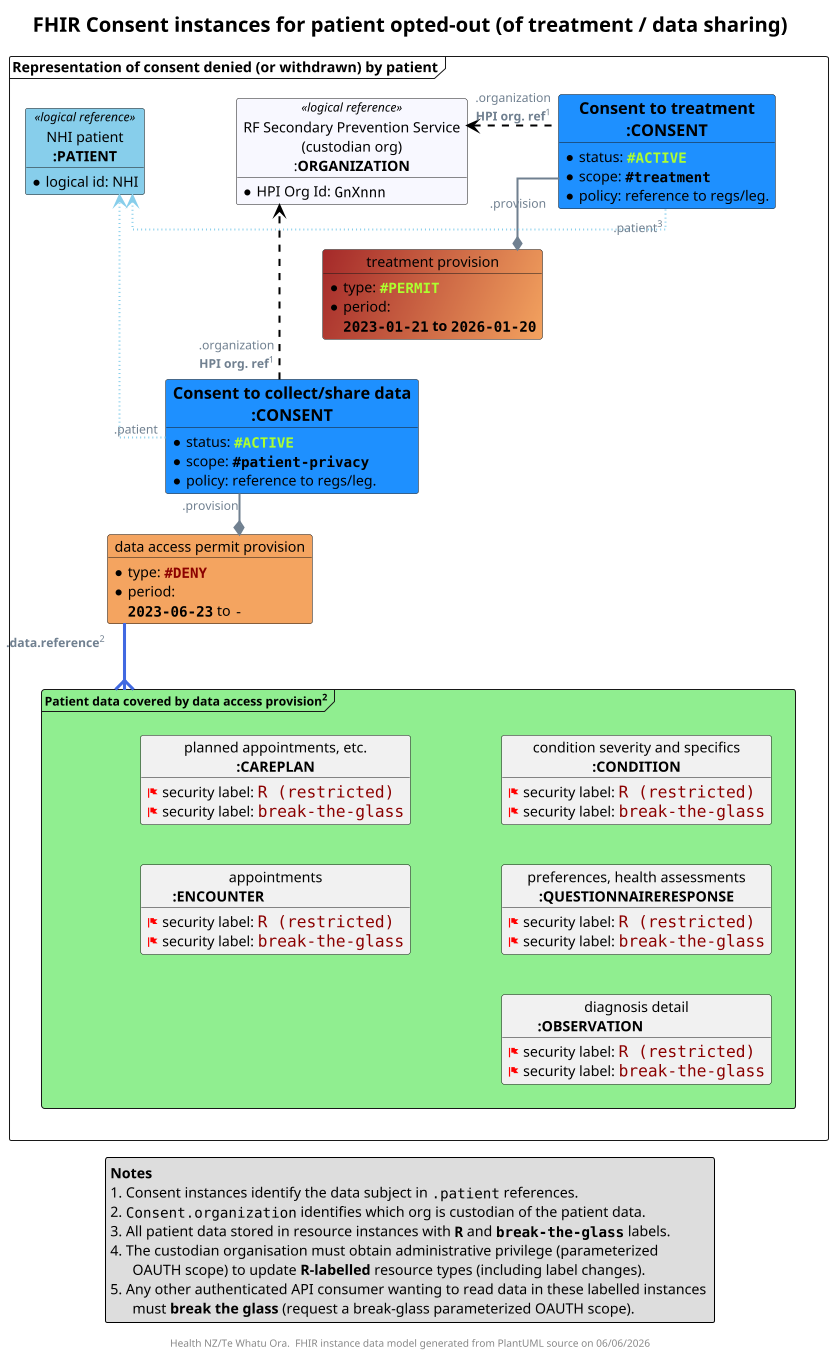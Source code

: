 @startuml obj-FHIR-data-consent-optout

top to bottom direction
skinparam dpi 200
allow_mixing
scale 400 width

skinparam ActivityDiamondBackgroundColor #RoyalBlue
skinparam ArrowColor #SlateGrey   
skinparam ArrowFontColor #RoyalBlue
skinparam ArrowFontColor #SlateGrey  
skinparam ArrowFontSize 12
skinparam ArrowMessageAlignment left
skinparam BoxPadding 10
skinparam linetype ortho
skinparam nodesep 90
skinparam ranksep 40
skinparam roundcorner 5
skinparam sequenceArrowThickness 2
skinparam TitleFontSize 20

' create a object with security label
' usage: $SEC_LABELLED_INSTANCE(R1,"<object name>","<label Id")
!unquoted procedure $SEC_LABELLED_INSTANCE($Alias, $displayText="",$label="")
  object "$displayText" as $Alias {
    <color:Red><&flag> <Color:Black>security label: ""<size:16><color:DarkRed>$label""
  }
!endprocedure

!unquoted procedure $DUAL_SEC_LABELLED_INSTANCE($Alias, $displayText="",$label1="",$label2="")
  object "$displayText" as $Alias {
    <color:Red><&flag> <Color:Black>security label: ""<size:16><color:DarkRed>$label1""
    <color:Red><&flag> <Color:Black>security label: ""<size:16><color:DarkRed>$label2""
  }
!endprocedure

title FHIR Consent instances for patient opted-out (of treatment / data sharing)

frame "Representation of consent denied (or withdrawn) by patient" as F {


  object "<size:16>**Consent to treatment**\n<size:16>**:CONSENT**" as TREATCONSENT #DodgerBlue {
    * status: ""<color:GreenYellow>**#ACTIVE**""
    * scope: ""**#treatment**""
    * policy: reference to regs/leg.
  }

  object "treatment provision" as TP #Brown/SandyBrown  {
    * type: ""<color:GreenYellow>**#PERMIT**""
    * period: 
      **""2023-01-21"" to ""2026-01-20""**
  }

  object "<size:16>**Consent to collect/share data**\n<size:16>**:CONSENT**" as DATACONSENT #DodgerBlue {
    * status: ""<color:GreenYellow>**#ACTIVE**""
    * scope: ""**#patient-privacy**""
    * policy: reference to regs/leg.
  }

  object "data access permit provision" as DAP #SandyBrown  {
    * type: ""<color:DarkRed>**#DENY**""
    * period: 
      ""**2023-06-23**"" to ""-""
  }

  ' resources in other repos
  object "NHI patient\n**:PATIENT**" as PATIENT <<logical reference>> #SkyBlue {
    * logical id: NHI
  }

  object "RF Secondary Prevention Service\n(custodian org)\n:**ORGANIZATION**" as HPI <<logical reference>> #GhostWhite {
    * HPI Org Id: ""GnXnnn""
  }

  frame "<size:12>Patient data covered by data access provision<sup>2</sup>" as COVERED #LightGreen {
    $DUAL_SEC_LABELLED_INSTANCE(R1,"planned appointments, etc.\n<size:14>**:CAREPLAN**"                    ,"R (restricted)","break-the-glass")
    $DUAL_SEC_LABELLED_INSTANCE(R2,"condition severity and specifics\n<size:14>**:CONDITION**"             ,"R (restricted)","break-the-glass")
    $DUAL_SEC_LABELLED_INSTANCE(R3,"appointments\n<size:14>**:ENCOUNTER**                               "  ,"R (restricted)","break-the-glass")
    $DUAL_SEC_LABELLED_INSTANCE(R4,"preferences, health assessments\n<size:14>**:QUESTIONNAIRERESPONSE**"  ,"R (restricted)","break-the-glass")
    $DUAL_SEC_LABELLED_INSTANCE(R5,"diagnosis detail\n<size:14>**:OBSERVATION**                         "  ,"R (restricted)","break-the-glass")

    R3 -[hidden]u- R1
    R4 -[hidden]u- R2
    R5 -[hidden]u- R4
  }
}
' positioning
TREATCONSENT -[hidden]d- TP
TP -[hidden]d- DATACONSENT

' connectors
DAP "**.data.reference**<sup>2</sup>" -[thickness=3,#RoyalBlue]--{ COVERED 

TREATCONSENT ".patient<sup>3</sup>" -[dotted,#SkyBlue,norank]-> PATIENT
TREATCONSENT -[norank]-* TP : "".provision""
TREATCONSENT ".organization\n**HPI org. ref**<sup>1</sup>" -[dashed,#Black]l-> HPI

DATACONSENT ".patient" -[dotted,#SkyBlue,norank]-> PATIENT
DATACONSENT -d-* DAP : "".provision""
DATACONSENT ".organization\n**HPI org. ref**<sup>1</sup>" -[dashed,#Black,norank]--> HPI

legend bottom
  **Notes**
  1. Consent instances identify the data subject in "".patient"" references.
  2. ""Consent.organization"" identifies which org is custodian of the patient data.
  3. All patient data stored in resource instances with ""**R**"" and ""**break-the-glass**"" labels.
  4. The custodian organisation must obtain administrative privilege (parameterized 
        OAUTH scope) to update **R-labelled** resource types (including label changes).
  5. Any other authenticated API consumer wanting to read data in these labelled instances 
        must **break the glass** (request a break-glass parameterized OAUTH scope).
endlegend

footer "Health NZ/Te Whatu Ora.  FHIR instance data model generated from PlantUML source on %date('dd/MM/yyyy')"

@enduml